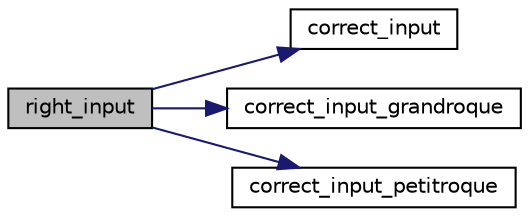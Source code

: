 digraph "right_input"
{
 // LATEX_PDF_SIZE
  edge [fontname="Helvetica",fontsize="10",labelfontname="Helvetica",labelfontsize="10"];
  node [fontname="Helvetica",fontsize="10",shape=record];
  rankdir="LR";
  Node1 [label="right_input",height=0.2,width=0.4,color="black", fillcolor="grey75", style="filled", fontcolor="black",tooltip="On vérifie si la commande rentrée est correcte et renvoie le numéro du déplacement."];
  Node1 -> Node2 [color="midnightblue",fontsize="10",style="solid",fontname="Helvetica"];
  Node2 [label="correct_input",height=0.2,width=0.4,color="black", fillcolor="white", style="filled",URL="$dd/d66/echecs_8cpp.html#ade76fd8a6f9734fa7c70e7f747be9b96",tooltip="On vérifie si la commande rentrée est correcte."];
  Node1 -> Node3 [color="midnightblue",fontsize="10",style="solid",fontname="Helvetica"];
  Node3 [label="correct_input_grandroque",height=0.2,width=0.4,color="black", fillcolor="white", style="filled",URL="$dd/d66/echecs_8cpp.html#aa5e90a5746399f1195222da5d30211fc",tooltip="On vérifie si la commande rentrée est correcte pour le grand roque."];
  Node1 -> Node4 [color="midnightblue",fontsize="10",style="solid",fontname="Helvetica"];
  Node4 [label="correct_input_petitroque",height=0.2,width=0.4,color="black", fillcolor="white", style="filled",URL="$dd/d66/echecs_8cpp.html#a84bd4be358b9e5d72bb6b14890527a2d",tooltip="On vérifie si la commande rentrée est correcte pour le petit roque."];
}
